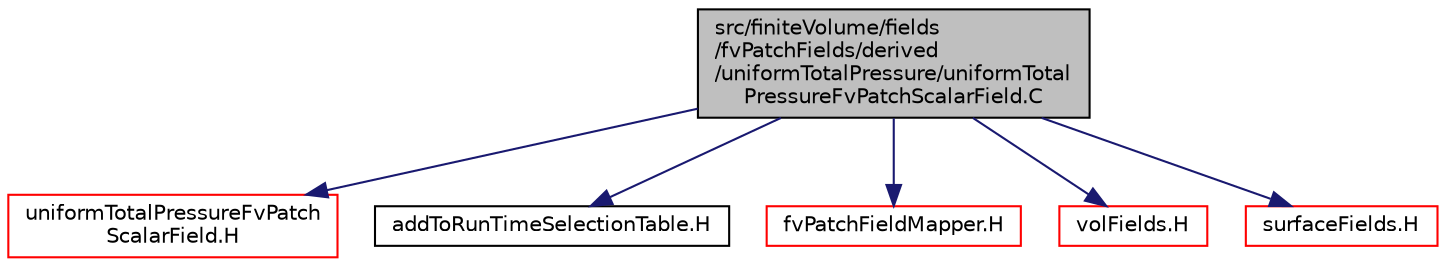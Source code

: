 digraph "src/finiteVolume/fields/fvPatchFields/derived/uniformTotalPressure/uniformTotalPressureFvPatchScalarField.C"
{
  bgcolor="transparent";
  edge [fontname="Helvetica",fontsize="10",labelfontname="Helvetica",labelfontsize="10"];
  node [fontname="Helvetica",fontsize="10",shape=record];
  Node0 [label="src/finiteVolume/fields\l/fvPatchFields/derived\l/uniformTotalPressure/uniformTotal\lPressureFvPatchScalarField.C",height=0.2,width=0.4,color="black", fillcolor="grey75", style="filled", fontcolor="black"];
  Node0 -> Node1 [color="midnightblue",fontsize="10",style="solid",fontname="Helvetica"];
  Node1 [label="uniformTotalPressureFvPatch\lScalarField.H",height=0.2,width=0.4,color="red",URL="$a02579.html"];
  Node0 -> Node218 [color="midnightblue",fontsize="10",style="solid",fontname="Helvetica"];
  Node218 [label="addToRunTimeSelectionTable.H",height=0.2,width=0.4,color="black",URL="$a09989.html",tooltip="Macros for easy insertion into run-time selection tables. "];
  Node0 -> Node219 [color="midnightblue",fontsize="10",style="solid",fontname="Helvetica"];
  Node219 [label="fvPatchFieldMapper.H",height=0.2,width=0.4,color="red",URL="$a02630.html"];
  Node0 -> Node220 [color="midnightblue",fontsize="10",style="solid",fontname="Helvetica"];
  Node220 [label="volFields.H",height=0.2,width=0.4,color="red",URL="$a02912.html"];
  Node0 -> Node322 [color="midnightblue",fontsize="10",style="solid",fontname="Helvetica"];
  Node322 [label="surfaceFields.H",height=0.2,width=0.4,color="red",URL="$a02897.html",tooltip="Foam::surfaceFields. "];
}
